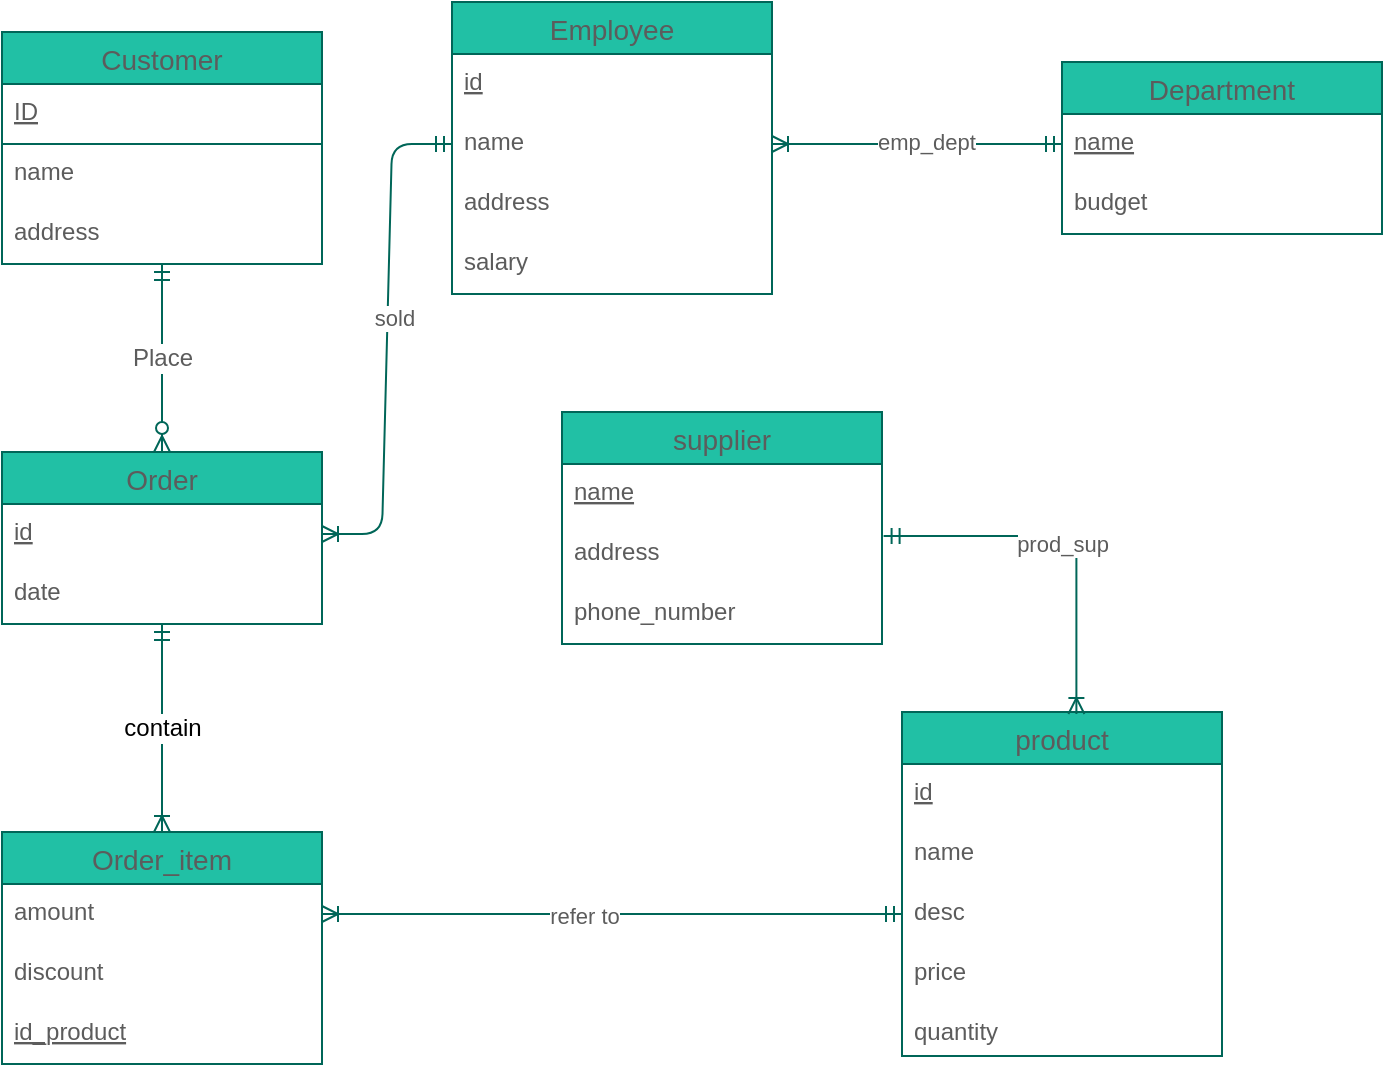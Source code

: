 <mxfile version="14.4.8" type="github">
  <diagram id="G4aWcCsWLf1UdmQ32av8" name="Page-1">
    <mxGraphModel dx="1038" dy="1648" grid="1" gridSize="10" guides="1" tooltips="1" connect="1" arrows="1" fold="1" page="1" pageScale="1" pageWidth="850" pageHeight="1100" math="0" shadow="0">
      <root>
        <mxCell id="0" />
        <mxCell id="1" parent="0" />
        <mxCell id="FVDPYQllVLQZcovNIGEX-35" value="Customer" style="swimlane;fontStyle=0;childLayout=stackLayout;horizontal=1;startSize=26;horizontalStack=0;resizeParent=1;resizeParentMax=0;resizeLast=0;collapsible=1;marginBottom=0;align=center;fontSize=14;fillColor=#21C0A5;strokeColor=#006658;fontColor=#5C5C5C;" vertex="1" parent="1">
          <mxGeometry x="120" y="-10" width="160" height="116" as="geometry" />
        </mxCell>
        <mxCell id="FVDPYQllVLQZcovNIGEX-36" value="ID" style="text;fillColor=none;spacingLeft=4;spacingRight=4;overflow=hidden;rotatable=0;points=[[0,0.5],[1,0.5]];portConstraint=eastwest;fontSize=12;strokeColor=#006658;fontStyle=4;fontColor=#5C5C5C;" vertex="1" parent="FVDPYQllVLQZcovNIGEX-35">
          <mxGeometry y="26" width="160" height="30" as="geometry" />
        </mxCell>
        <mxCell id="FVDPYQllVLQZcovNIGEX-37" value="name" style="text;strokeColor=none;fillColor=none;spacingLeft=4;spacingRight=4;overflow=hidden;rotatable=0;points=[[0,0.5],[1,0.5]];portConstraint=eastwest;fontSize=12;fontColor=#5C5C5C;" vertex="1" parent="FVDPYQllVLQZcovNIGEX-35">
          <mxGeometry y="56" width="160" height="30" as="geometry" />
        </mxCell>
        <mxCell id="FVDPYQllVLQZcovNIGEX-38" value="address" style="text;strokeColor=none;fillColor=none;spacingLeft=4;spacingRight=4;overflow=hidden;rotatable=0;points=[[0,0.5],[1,0.5]];portConstraint=eastwest;fontSize=12;fontColor=#5C5C5C;" vertex="1" parent="FVDPYQllVLQZcovNIGEX-35">
          <mxGeometry y="86" width="160" height="30" as="geometry" />
        </mxCell>
        <mxCell id="FVDPYQllVLQZcovNIGEX-42" value="Order" style="swimlane;fontStyle=0;childLayout=stackLayout;horizontal=1;startSize=26;horizontalStack=0;resizeParent=1;resizeParentMax=0;resizeLast=0;collapsible=1;marginBottom=0;align=center;fontSize=14;strokeColor=#006658;fillColor=#21C0A5;fontColor=#5C5C5C;" vertex="1" parent="1">
          <mxGeometry x="120" y="200" width="160" height="86" as="geometry" />
        </mxCell>
        <mxCell id="FVDPYQllVLQZcovNIGEX-43" value="id" style="text;strokeColor=none;fillColor=none;spacingLeft=4;spacingRight=4;overflow=hidden;rotatable=0;points=[[0,0.5],[1,0.5]];portConstraint=eastwest;fontSize=12;fontStyle=4;fontColor=#5C5C5C;" vertex="1" parent="FVDPYQllVLQZcovNIGEX-42">
          <mxGeometry y="26" width="160" height="30" as="geometry" />
        </mxCell>
        <mxCell id="FVDPYQllVLQZcovNIGEX-44" value="date" style="text;strokeColor=none;fillColor=none;spacingLeft=4;spacingRight=4;overflow=hidden;rotatable=0;points=[[0,0.5],[1,0.5]];portConstraint=eastwest;fontSize=12;fontColor=#5C5C5C;" vertex="1" parent="FVDPYQllVLQZcovNIGEX-42">
          <mxGeometry y="56" width="160" height="30" as="geometry" />
        </mxCell>
        <mxCell id="FVDPYQllVLQZcovNIGEX-46" value="Employee" style="swimlane;fontStyle=0;childLayout=stackLayout;horizontal=1;startSize=26;horizontalStack=0;resizeParent=1;resizeParentMax=0;resizeLast=0;collapsible=1;marginBottom=0;align=center;fontSize=14;strokeColor=#006658;fillColor=#21C0A5;fontColor=#5C5C5C;" vertex="1" parent="1">
          <mxGeometry x="345" y="-25" width="160" height="146" as="geometry" />
        </mxCell>
        <mxCell id="FVDPYQllVLQZcovNIGEX-47" value="id" style="text;strokeColor=none;fillColor=none;spacingLeft=4;spacingRight=4;overflow=hidden;rotatable=0;points=[[0,0.5],[1,0.5]];portConstraint=eastwest;fontSize=12;fontStyle=4;fontColor=#5C5C5C;" vertex="1" parent="FVDPYQllVLQZcovNIGEX-46">
          <mxGeometry y="26" width="160" height="30" as="geometry" />
        </mxCell>
        <mxCell id="FVDPYQllVLQZcovNIGEX-48" value="name" style="text;strokeColor=none;fillColor=none;spacingLeft=4;spacingRight=4;overflow=hidden;rotatable=0;points=[[0,0.5],[1,0.5]];portConstraint=eastwest;fontSize=12;fontColor=#5C5C5C;" vertex="1" parent="FVDPYQllVLQZcovNIGEX-46">
          <mxGeometry y="56" width="160" height="30" as="geometry" />
        </mxCell>
        <mxCell id="FVDPYQllVLQZcovNIGEX-49" value="address" style="text;strokeColor=none;fillColor=none;spacingLeft=4;spacingRight=4;overflow=hidden;rotatable=0;points=[[0,0.5],[1,0.5]];portConstraint=eastwest;fontSize=12;fontColor=#5C5C5C;" vertex="1" parent="FVDPYQllVLQZcovNIGEX-46">
          <mxGeometry y="86" width="160" height="30" as="geometry" />
        </mxCell>
        <mxCell id="FVDPYQllVLQZcovNIGEX-50" value="salary" style="text;strokeColor=none;fillColor=none;spacingLeft=4;spacingRight=4;overflow=hidden;rotatable=0;points=[[0,0.5],[1,0.5]];portConstraint=eastwest;fontSize=12;fontColor=#5C5C5C;" vertex="1" parent="FVDPYQllVLQZcovNIGEX-46">
          <mxGeometry y="116" width="160" height="30" as="geometry" />
        </mxCell>
        <mxCell id="FVDPYQllVLQZcovNIGEX-64" value="Department" style="swimlane;fontStyle=0;childLayout=stackLayout;horizontal=1;startSize=26;horizontalStack=0;resizeParent=1;resizeParentMax=0;resizeLast=0;collapsible=1;marginBottom=0;align=center;fontSize=14;strokeColor=#006658;fillColor=#21C0A5;fontColor=#5C5C5C;" vertex="1" parent="1">
          <mxGeometry x="650" y="5" width="160" height="86" as="geometry" />
        </mxCell>
        <mxCell id="FVDPYQllVLQZcovNIGEX-65" value="name" style="text;strokeColor=none;fillColor=none;spacingLeft=4;spacingRight=4;overflow=hidden;rotatable=0;points=[[0,0.5],[1,0.5]];portConstraint=eastwest;fontSize=12;fontStyle=4;fontColor=#5C5C5C;" vertex="1" parent="FVDPYQllVLQZcovNIGEX-64">
          <mxGeometry y="26" width="160" height="30" as="geometry" />
        </mxCell>
        <mxCell id="FVDPYQllVLQZcovNIGEX-67" value="budget" style="text;strokeColor=none;fillColor=none;spacingLeft=4;spacingRight=4;overflow=hidden;rotatable=0;points=[[0,0.5],[1,0.5]];portConstraint=eastwest;fontSize=12;fontColor=#5C5C5C;" vertex="1" parent="FVDPYQllVLQZcovNIGEX-64">
          <mxGeometry y="56" width="160" height="30" as="geometry" />
        </mxCell>
        <mxCell id="FVDPYQllVLQZcovNIGEX-68" value="Place" style="fontSize=12;html=1;endArrow=ERzeroToMany;startArrow=ERmandOne;entryX=0.5;entryY=0;entryDx=0;entryDy=0;strokeColor=#006658;fontColor=#5C5C5C;" edge="1" parent="1" source="FVDPYQllVLQZcovNIGEX-38" target="FVDPYQllVLQZcovNIGEX-42">
          <mxGeometry width="100" height="100" relative="1" as="geometry">
            <mxPoint x="200" y="140" as="sourcePoint" />
            <mxPoint x="216" y="201" as="targetPoint" />
            <Array as="points">
              <mxPoint x="200" y="150" />
            </Array>
          </mxGeometry>
        </mxCell>
        <mxCell id="FVDPYQllVLQZcovNIGEX-73" value="" style="fontSize=12;html=1;endArrow=ERoneToMany;startArrow=ERmandOne;exitX=0;exitY=0.5;exitDx=0;exitDy=0;entryX=1;entryY=0.5;entryDx=0;entryDy=0;strokeColor=#006658;fontColor=#5C5C5C;" edge="1" parent="1" source="FVDPYQllVLQZcovNIGEX-65" target="FVDPYQllVLQZcovNIGEX-48">
          <mxGeometry width="100" height="100" relative="1" as="geometry">
            <mxPoint x="570" y="80" as="sourcePoint" />
            <mxPoint x="570" y="-20" as="targetPoint" />
          </mxGeometry>
        </mxCell>
        <mxCell id="FVDPYQllVLQZcovNIGEX-89" value="emp_dept" style="edgeLabel;html=1;align=center;verticalAlign=middle;resizable=0;points=[];fontColor=#5C5C5C;" vertex="1" connectable="0" parent="FVDPYQllVLQZcovNIGEX-73">
          <mxGeometry x="-0.065" y="-1" relative="1" as="geometry">
            <mxPoint as="offset" />
          </mxGeometry>
        </mxCell>
        <mxCell id="FVDPYQllVLQZcovNIGEX-74" value="Order_item" style="swimlane;fontStyle=0;childLayout=stackLayout;horizontal=1;startSize=26;horizontalStack=0;resizeParent=1;resizeParentMax=0;resizeLast=0;collapsible=1;marginBottom=0;align=center;fontSize=14;strokeColor=#006658;fillColor=#21C0A5;fontColor=#5C5C5C;" vertex="1" parent="1">
          <mxGeometry x="120" y="390" width="160" height="116" as="geometry" />
        </mxCell>
        <mxCell id="FVDPYQllVLQZcovNIGEX-75" value="amount" style="text;strokeColor=none;fillColor=none;spacingLeft=4;spacingRight=4;overflow=hidden;rotatable=0;points=[[0,0.5],[1,0.5]];portConstraint=eastwest;fontSize=12;fontColor=#5C5C5C;" vertex="1" parent="FVDPYQllVLQZcovNIGEX-74">
          <mxGeometry y="26" width="160" height="30" as="geometry" />
        </mxCell>
        <mxCell id="FVDPYQllVLQZcovNIGEX-76" value="discount" style="text;strokeColor=none;fillColor=none;spacingLeft=4;spacingRight=4;overflow=hidden;rotatable=0;points=[[0,0.5],[1,0.5]];portConstraint=eastwest;fontSize=12;fontColor=#5C5C5C;" vertex="1" parent="FVDPYQllVLQZcovNIGEX-74">
          <mxGeometry y="56" width="160" height="30" as="geometry" />
        </mxCell>
        <mxCell id="FVDPYQllVLQZcovNIGEX-95" value="id_product" style="text;fillColor=none;spacingLeft=4;spacingRight=4;overflow=hidden;rotatable=0;points=[[0,0.5],[1,0.5]];portConstraint=eastwest;fontSize=12;fontStyle=4;dashed=1;strokeWidth=2;perimeterSpacing=10;fontColor=#5C5C5C;" vertex="1" parent="FVDPYQllVLQZcovNIGEX-74">
          <mxGeometry y="86" width="160" height="30" as="geometry" />
        </mxCell>
        <mxCell id="FVDPYQllVLQZcovNIGEX-78" value="product" style="swimlane;fontStyle=0;childLayout=stackLayout;horizontal=1;startSize=26;horizontalStack=0;resizeParent=1;resizeParentMax=0;resizeLast=0;collapsible=1;marginBottom=0;align=center;fontSize=14;strokeColor=#006658;fillColor=#21C0A5;fontColor=#5C5C5C;" vertex="1" parent="1">
          <mxGeometry x="570" y="330" width="160" height="172" as="geometry" />
        </mxCell>
        <mxCell id="FVDPYQllVLQZcovNIGEX-79" value="id" style="text;strokeColor=none;fillColor=none;spacingLeft=4;spacingRight=4;overflow=hidden;rotatable=0;points=[[0,0.5],[1,0.5]];portConstraint=eastwest;fontSize=12;fontStyle=4;fontColor=#5C5C5C;" vertex="1" parent="FVDPYQllVLQZcovNIGEX-78">
          <mxGeometry y="26" width="160" height="30" as="geometry" />
        </mxCell>
        <mxCell id="FVDPYQllVLQZcovNIGEX-80" value="name" style="text;strokeColor=none;fillColor=none;spacingLeft=4;spacingRight=4;overflow=hidden;rotatable=0;points=[[0,0.5],[1,0.5]];portConstraint=eastwest;fontSize=12;fontColor=#5C5C5C;" vertex="1" parent="FVDPYQllVLQZcovNIGEX-78">
          <mxGeometry y="56" width="160" height="30" as="geometry" />
        </mxCell>
        <mxCell id="FVDPYQllVLQZcovNIGEX-81" value="desc" style="text;strokeColor=none;fillColor=none;spacingLeft=4;spacingRight=4;overflow=hidden;rotatable=0;points=[[0,0.5],[1,0.5]];portConstraint=eastwest;fontSize=12;fontColor=#5C5C5C;" vertex="1" parent="FVDPYQllVLQZcovNIGEX-78">
          <mxGeometry y="86" width="160" height="30" as="geometry" />
        </mxCell>
        <mxCell id="FVDPYQllVLQZcovNIGEX-82" value="price" style="text;strokeColor=none;fillColor=none;spacingLeft=4;spacingRight=4;overflow=hidden;rotatable=0;points=[[0,0.5],[1,0.5]];portConstraint=eastwest;fontSize=12;fontColor=#5C5C5C;" vertex="1" parent="FVDPYQllVLQZcovNIGEX-78">
          <mxGeometry y="116" width="160" height="30" as="geometry" />
        </mxCell>
        <mxCell id="FVDPYQllVLQZcovNIGEX-83" value="quantity" style="text;strokeColor=none;fillColor=none;spacingLeft=4;spacingRight=4;overflow=hidden;rotatable=0;points=[[0,0.5],[1,0.5]];portConstraint=eastwest;fontSize=12;fontColor=#5C5C5C;" vertex="1" parent="FVDPYQllVLQZcovNIGEX-78">
          <mxGeometry y="146" width="160" height="26" as="geometry" />
        </mxCell>
        <mxCell id="FVDPYQllVLQZcovNIGEX-84" value="supplier" style="swimlane;fontStyle=0;childLayout=stackLayout;horizontal=1;startSize=26;horizontalStack=0;resizeParent=1;resizeParentMax=0;resizeLast=0;collapsible=1;marginBottom=0;align=center;fontSize=14;strokeColor=#006658;fillColor=#21C0A5;fontColor=#5C5C5C;" vertex="1" parent="1">
          <mxGeometry x="400" y="180" width="160" height="116" as="geometry" />
        </mxCell>
        <mxCell id="FVDPYQllVLQZcovNIGEX-85" value="name" style="text;strokeColor=none;fillColor=none;spacingLeft=4;spacingRight=4;overflow=hidden;rotatable=0;points=[[0,0.5],[1,0.5]];portConstraint=eastwest;fontSize=12;fontStyle=4;fontColor=#5C5C5C;" vertex="1" parent="FVDPYQllVLQZcovNIGEX-84">
          <mxGeometry y="26" width="160" height="30" as="geometry" />
        </mxCell>
        <mxCell id="FVDPYQllVLQZcovNIGEX-86" value="address" style="text;strokeColor=none;fillColor=none;spacingLeft=4;spacingRight=4;overflow=hidden;rotatable=0;points=[[0,0.5],[1,0.5]];portConstraint=eastwest;fontSize=12;fontColor=#5C5C5C;" vertex="1" parent="FVDPYQllVLQZcovNIGEX-84">
          <mxGeometry y="56" width="160" height="30" as="geometry" />
        </mxCell>
        <mxCell id="FVDPYQllVLQZcovNIGEX-87" value="phone_number" style="text;strokeColor=none;fillColor=none;spacingLeft=4;spacingRight=4;overflow=hidden;rotatable=0;points=[[0,0.5],[1,0.5]];portConstraint=eastwest;fontSize=12;fontColor=#5C5C5C;" vertex="1" parent="FVDPYQllVLQZcovNIGEX-84">
          <mxGeometry y="86" width="160" height="30" as="geometry" />
        </mxCell>
        <mxCell id="FVDPYQllVLQZcovNIGEX-90" value="" style="edgeStyle=entityRelationEdgeStyle;fontSize=12;html=1;endArrow=ERoneToMany;startArrow=ERmandOne;exitX=0;exitY=0.5;exitDx=0;exitDy=0;strokeColor=#006658;fontColor=#5C5C5C;" edge="1" parent="1" source="FVDPYQllVLQZcovNIGEX-81" target="FVDPYQllVLQZcovNIGEX-75">
          <mxGeometry width="100" height="100" relative="1" as="geometry">
            <mxPoint x="360" y="500" as="sourcePoint" />
            <mxPoint x="460" y="400" as="targetPoint" />
          </mxGeometry>
        </mxCell>
        <mxCell id="FVDPYQllVLQZcovNIGEX-91" value="refer to" style="edgeLabel;html=1;align=center;verticalAlign=middle;resizable=0;points=[];fontColor=#5C5C5C;" vertex="1" connectable="0" parent="FVDPYQllVLQZcovNIGEX-90">
          <mxGeometry x="0.098" y="1" relative="1" as="geometry">
            <mxPoint as="offset" />
          </mxGeometry>
        </mxCell>
        <mxCell id="FVDPYQllVLQZcovNIGEX-93" value="" style="fontSize=12;html=1;endArrow=ERoneToMany;startArrow=ERmandOne;entryX=0.545;entryY=0.006;entryDx=0;entryDy=0;entryPerimeter=0;edgeStyle=orthogonalEdgeStyle;exitX=1.005;exitY=0.2;exitDx=0;exitDy=0;exitPerimeter=0;strokeColor=#006658;fontColor=#5C5C5C;" edge="1" parent="1" source="FVDPYQllVLQZcovNIGEX-86" target="FVDPYQllVLQZcovNIGEX-78">
          <mxGeometry width="100" height="100" relative="1" as="geometry">
            <mxPoint x="440" y="240" as="sourcePoint" />
            <mxPoint x="500" y="260" as="targetPoint" />
          </mxGeometry>
        </mxCell>
        <mxCell id="FVDPYQllVLQZcovNIGEX-94" value="prod_sup" style="edgeLabel;html=1;align=center;verticalAlign=middle;resizable=0;points=[];fontColor=#5C5C5C;" vertex="1" connectable="0" parent="FVDPYQllVLQZcovNIGEX-93">
          <mxGeometry x="-0.04" y="-4" relative="1" as="geometry">
            <mxPoint as="offset" />
          </mxGeometry>
        </mxCell>
        <mxCell id="FVDPYQllVLQZcovNIGEX-96" value="" style="edgeStyle=entityRelationEdgeStyle;fontSize=12;html=1;endArrow=ERoneToMany;startArrow=ERmandOne;strokeColor=#006658;fillColor=#21C0A5;" edge="1" parent="1" source="FVDPYQllVLQZcovNIGEX-48" target="FVDPYQllVLQZcovNIGEX-43">
          <mxGeometry width="100" height="100" relative="1" as="geometry">
            <mxPoint x="320" y="400" as="sourcePoint" />
            <mxPoint x="420" y="300" as="targetPoint" />
          </mxGeometry>
        </mxCell>
        <mxCell id="FVDPYQllVLQZcovNIGEX-97" value="sold" style="edgeLabel;html=1;align=center;verticalAlign=middle;resizable=0;points=[];fontColor=#5C5C5C;" vertex="1" connectable="0" parent="FVDPYQllVLQZcovNIGEX-96">
          <mxGeometry x="-0.088" y="3" relative="1" as="geometry">
            <mxPoint as="offset" />
          </mxGeometry>
        </mxCell>
        <mxCell id="FVDPYQllVLQZcovNIGEX-98" value="contain" style="fontSize=12;html=1;endArrow=ERoneToMany;startArrow=ERmandOne;strokeColor=#006658;fillColor=#21C0A5;entryX=0.5;entryY=0;entryDx=0;entryDy=0;" edge="1" parent="1" source="FVDPYQllVLQZcovNIGEX-44" target="FVDPYQllVLQZcovNIGEX-74">
          <mxGeometry width="100" height="100" relative="1" as="geometry">
            <mxPoint x="30" y="390" as="sourcePoint" />
            <mxPoint x="240" y="330" as="targetPoint" />
          </mxGeometry>
        </mxCell>
      </root>
    </mxGraphModel>
  </diagram>
</mxfile>
